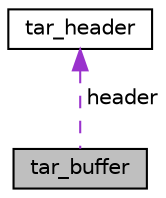 digraph "tar_buffer"
{
  edge [fontname="Helvetica",fontsize="10",labelfontname="Helvetica",labelfontsize="10"];
  node [fontname="Helvetica",fontsize="10",shape=record];
  Node1 [label="tar_buffer",height=0.2,width=0.4,color="black", fillcolor="grey75", style="filled", fontcolor="black"];
  Node2 -> Node1 [dir="back",color="darkorchid3",fontsize="10",style="dashed",label=" header" ,fontname="Helvetica"];
  Node2 [label="tar_header",height=0.2,width=0.4,color="black", fillcolor="white", style="filled",URL="$structtar__header.html"];
}
